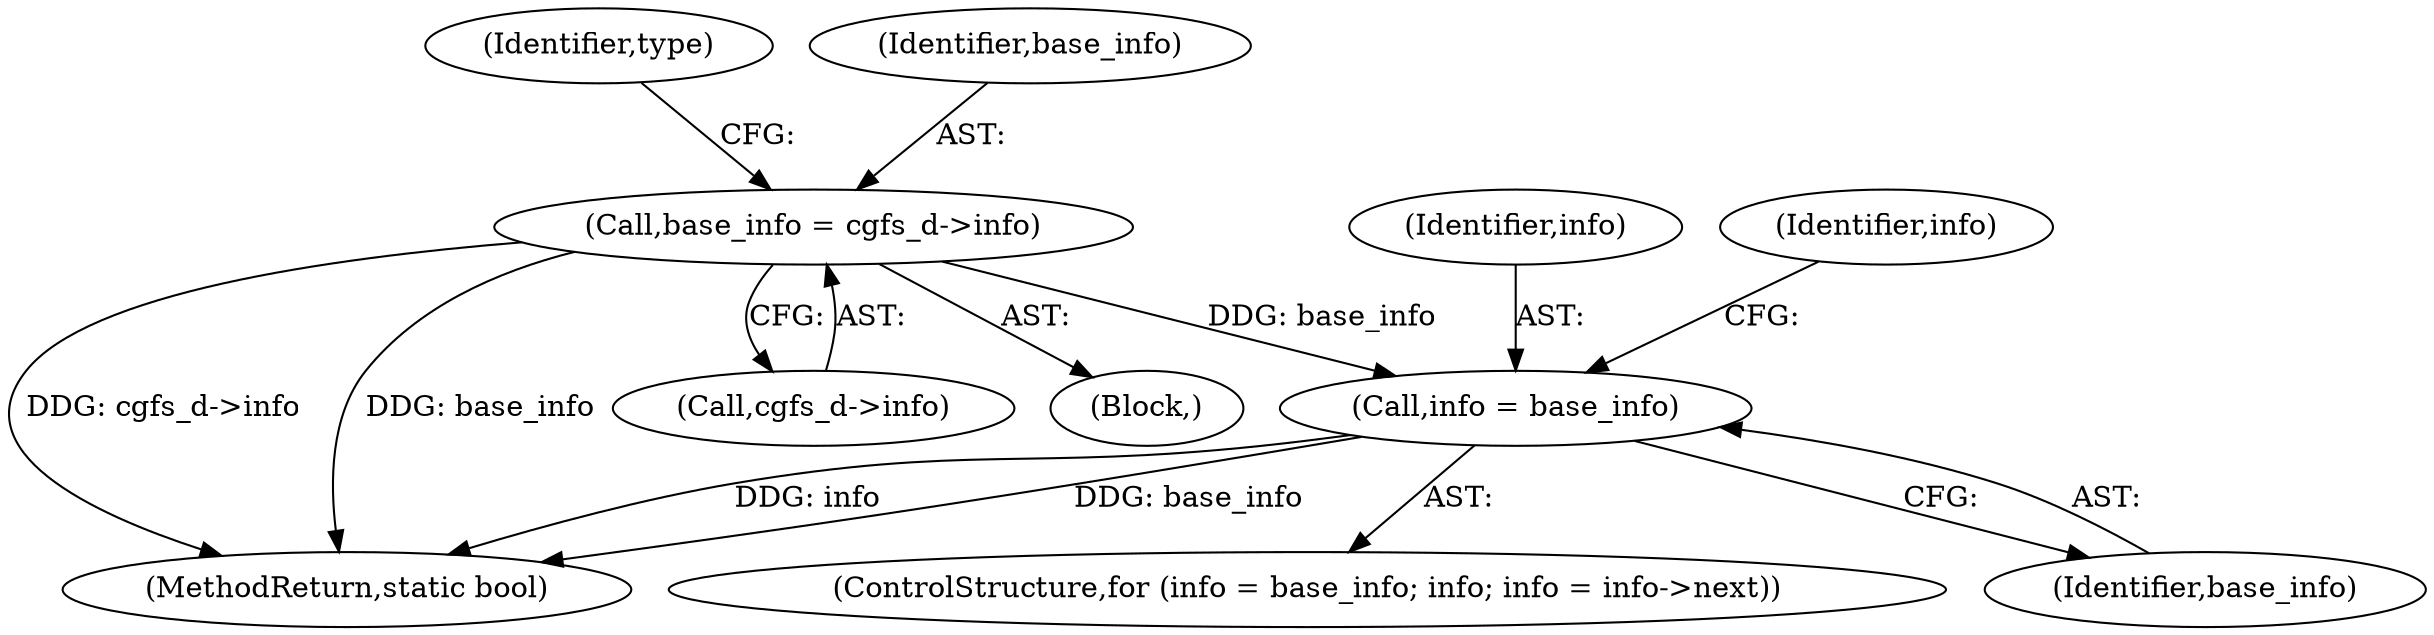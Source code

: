 digraph "0_lxc_592fd47a6245508b79fe6ac819fe6d3b2c1289be@pointer" {
"1000236" [label="(Call,info = base_info)"];
"1000161" [label="(Call,base_info = cgfs_d->info)"];
"1000236" [label="(Call,info = base_info)"];
"1000168" [label="(Identifier,type)"];
"1000161" [label="(Call,base_info = cgfs_d->info)"];
"1000116" [label="(Block,)"];
"1000237" [label="(Identifier,info)"];
"1000238" [label="(Identifier,base_info)"];
"1000732" [label="(MethodReturn,static bool)"];
"1000239" [label="(Identifier,info)"];
"1000163" [label="(Call,cgfs_d->info)"];
"1000162" [label="(Identifier,base_info)"];
"1000235" [label="(ControlStructure,for (info = base_info; info; info = info->next))"];
"1000236" -> "1000235"  [label="AST: "];
"1000236" -> "1000238"  [label="CFG: "];
"1000237" -> "1000236"  [label="AST: "];
"1000238" -> "1000236"  [label="AST: "];
"1000239" -> "1000236"  [label="CFG: "];
"1000236" -> "1000732"  [label="DDG: info"];
"1000236" -> "1000732"  [label="DDG: base_info"];
"1000161" -> "1000236"  [label="DDG: base_info"];
"1000161" -> "1000116"  [label="AST: "];
"1000161" -> "1000163"  [label="CFG: "];
"1000162" -> "1000161"  [label="AST: "];
"1000163" -> "1000161"  [label="AST: "];
"1000168" -> "1000161"  [label="CFG: "];
"1000161" -> "1000732"  [label="DDG: cgfs_d->info"];
"1000161" -> "1000732"  [label="DDG: base_info"];
}
